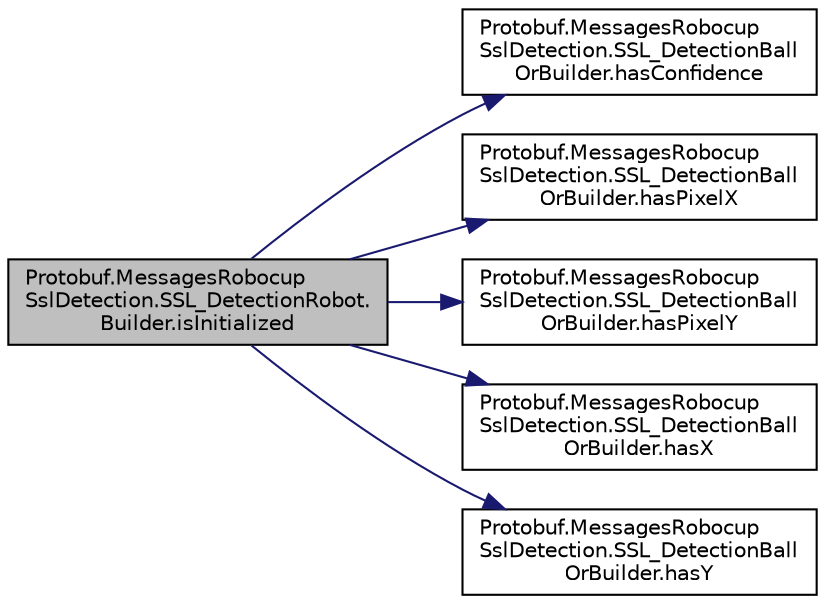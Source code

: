 digraph "Protobuf.MessagesRobocupSslDetection.SSL_DetectionRobot.Builder.isInitialized"
{
 // INTERACTIVE_SVG=YES
  edge [fontname="Helvetica",fontsize="10",labelfontname="Helvetica",labelfontsize="10"];
  node [fontname="Helvetica",fontsize="10",shape=record];
  rankdir="LR";
  Node1 [label="Protobuf.MessagesRobocup\lSslDetection.SSL_DetectionRobot.\lBuilder.isInitialized",height=0.2,width=0.4,color="black", fillcolor="grey75", style="filled", fontcolor="black"];
  Node1 -> Node2 [color="midnightblue",fontsize="10",style="solid",fontname="Helvetica"];
  Node2 [label="Protobuf.MessagesRobocup\lSslDetection.SSL_DetectionBall\lOrBuilder.hasConfidence",height=0.2,width=0.4,color="black", fillcolor="white", style="filled",URL="$dd/dbe/interface_protobuf_1_1_messages_robocup_ssl_detection_1_1_s_s_l___detection_ball_or_builder.html#ad8e59cdf9df1a7c57df92a87b5b63afd"];
  Node1 -> Node3 [color="midnightblue",fontsize="10",style="solid",fontname="Helvetica"];
  Node3 [label="Protobuf.MessagesRobocup\lSslDetection.SSL_DetectionBall\lOrBuilder.hasPixelX",height=0.2,width=0.4,color="black", fillcolor="white", style="filled",URL="$dd/dbe/interface_protobuf_1_1_messages_robocup_ssl_detection_1_1_s_s_l___detection_ball_or_builder.html#a90ab8e408a7752323a622f59e42ed212"];
  Node1 -> Node4 [color="midnightblue",fontsize="10",style="solid",fontname="Helvetica"];
  Node4 [label="Protobuf.MessagesRobocup\lSslDetection.SSL_DetectionBall\lOrBuilder.hasPixelY",height=0.2,width=0.4,color="black", fillcolor="white", style="filled",URL="$dd/dbe/interface_protobuf_1_1_messages_robocup_ssl_detection_1_1_s_s_l___detection_ball_or_builder.html#aeac3dccd46e0425a1e7dd263ce0b2c3f"];
  Node1 -> Node5 [color="midnightblue",fontsize="10",style="solid",fontname="Helvetica"];
  Node5 [label="Protobuf.MessagesRobocup\lSslDetection.SSL_DetectionBall\lOrBuilder.hasX",height=0.2,width=0.4,color="black", fillcolor="white", style="filled",URL="$dd/dbe/interface_protobuf_1_1_messages_robocup_ssl_detection_1_1_s_s_l___detection_ball_or_builder.html#acd5d08c6580b1da137ffac98e74ea114"];
  Node1 -> Node6 [color="midnightblue",fontsize="10",style="solid",fontname="Helvetica"];
  Node6 [label="Protobuf.MessagesRobocup\lSslDetection.SSL_DetectionBall\lOrBuilder.hasY",height=0.2,width=0.4,color="black", fillcolor="white", style="filled",URL="$dd/dbe/interface_protobuf_1_1_messages_robocup_ssl_detection_1_1_s_s_l___detection_ball_or_builder.html#ad08e258082b2c0bca3bd2c07dcb9e96c"];
}
